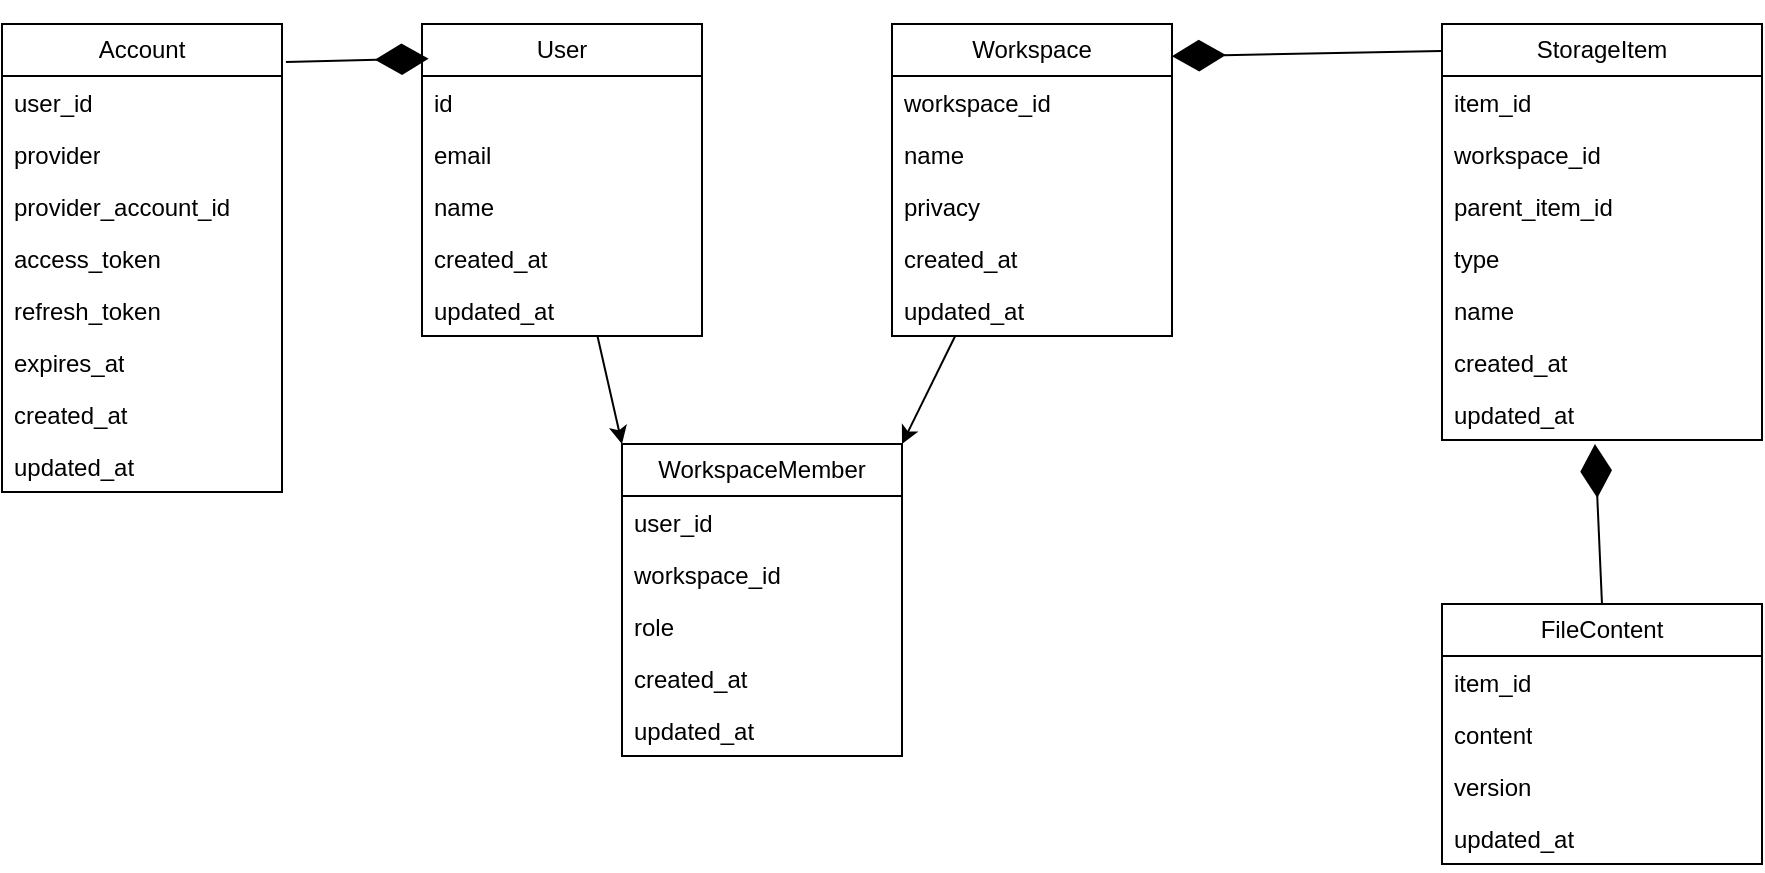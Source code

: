 <mxfile>
    <diagram name="Page-1" id="I0OLw2uU-P2F8fV9pG-x">
        <mxGraphModel dx="1807" dy="558" grid="1" gridSize="10" guides="1" tooltips="1" connect="1" arrows="1" fold="1" page="1" pageScale="1" pageWidth="850" pageHeight="1100" math="0" shadow="0">
            <root>
                <mxCell id="0"/>
                <mxCell id="1" parent="0"/>
                <mxCell id="30" style="edgeStyle=none;html=1;entryX=0;entryY=0;entryDx=0;entryDy=0;" parent="1" source="XedeXZ295ecX8Rhuh7tI-14" target="XedeXZ295ecX8Rhuh7tI-23" edge="1">
                    <mxGeometry relative="1" as="geometry"/>
                </mxCell>
                <mxCell id="XedeXZ295ecX8Rhuh7tI-14" value="User" style="swimlane;fontStyle=0;childLayout=stackLayout;horizontal=1;startSize=26;fillColor=none;horizontalStack=0;resizeParent=1;resizeParentMax=0;resizeLast=0;collapsible=1;marginBottom=0;whiteSpace=wrap;html=1;" parent="1" vertex="1">
                    <mxGeometry x="120" y="80" width="140" height="156" as="geometry">
                        <mxRectangle x="355" y="140" width="70" height="30" as="alternateBounds"/>
                    </mxGeometry>
                </mxCell>
                <mxCell id="XedeXZ295ecX8Rhuh7tI-15" value="id" style="text;strokeColor=none;fillColor=none;align=left;verticalAlign=top;spacingLeft=4;spacingRight=4;overflow=hidden;rotatable=0;points=[[0,0.5],[1,0.5]];portConstraint=eastwest;whiteSpace=wrap;html=1;" parent="XedeXZ295ecX8Rhuh7tI-14" vertex="1">
                    <mxGeometry y="26" width="140" height="26" as="geometry"/>
                </mxCell>
                <mxCell id="XedeXZ295ecX8Rhuh7tI-16" value="email" style="text;strokeColor=none;fillColor=none;align=left;verticalAlign=top;spacingLeft=4;spacingRight=4;overflow=hidden;rotatable=0;points=[[0,0.5],[1,0.5]];portConstraint=eastwest;whiteSpace=wrap;html=1;" parent="XedeXZ295ecX8Rhuh7tI-14" vertex="1">
                    <mxGeometry y="52" width="140" height="26" as="geometry"/>
                </mxCell>
                <mxCell id="XedeXZ295ecX8Rhuh7tI-17" value="name" style="text;strokeColor=none;fillColor=none;align=left;verticalAlign=top;spacingLeft=4;spacingRight=4;overflow=hidden;rotatable=0;points=[[0,0.5],[1,0.5]];portConstraint=eastwest;whiteSpace=wrap;html=1;" parent="XedeXZ295ecX8Rhuh7tI-14" vertex="1">
                    <mxGeometry y="78" width="140" height="26" as="geometry"/>
                </mxCell>
                <mxCell id="XedeXZ295ecX8Rhuh7tI-41" value="created_at" style="text;strokeColor=none;fillColor=none;align=left;verticalAlign=top;spacingLeft=4;spacingRight=4;overflow=hidden;rotatable=0;points=[[0,0.5],[1,0.5]];portConstraint=eastwest;whiteSpace=wrap;html=1;" parent="XedeXZ295ecX8Rhuh7tI-14" vertex="1">
                    <mxGeometry y="104" width="140" height="26" as="geometry"/>
                </mxCell>
                <mxCell id="XedeXZ295ecX8Rhuh7tI-42" value="updated_at" style="text;strokeColor=none;fillColor=none;align=left;verticalAlign=top;spacingLeft=4;spacingRight=4;overflow=hidden;rotatable=0;points=[[0,0.5],[1,0.5]];portConstraint=eastwest;whiteSpace=wrap;html=1;" parent="XedeXZ295ecX8Rhuh7tI-14" vertex="1">
                    <mxGeometry y="130" width="140" height="26" as="geometry"/>
                </mxCell>
                <mxCell id="31" style="edgeStyle=none;html=1;entryX=1;entryY=0;entryDx=0;entryDy=0;" parent="1" source="XedeXZ295ecX8Rhuh7tI-18" target="XedeXZ295ecX8Rhuh7tI-23" edge="1">
                    <mxGeometry relative="1" as="geometry"/>
                </mxCell>
                <mxCell id="XedeXZ295ecX8Rhuh7tI-18" value="Workspace" style="swimlane;fontStyle=0;childLayout=stackLayout;horizontal=1;startSize=26;fillColor=none;horizontalStack=0;resizeParent=1;resizeParentMax=0;resizeLast=0;collapsible=1;marginBottom=0;whiteSpace=wrap;html=1;" parent="1" vertex="1">
                    <mxGeometry x="355" y="80" width="140" height="156" as="geometry"/>
                </mxCell>
                <mxCell id="XedeXZ295ecX8Rhuh7tI-19" value="workspace_id" style="text;strokeColor=none;fillColor=none;align=left;verticalAlign=top;spacingLeft=4;spacingRight=4;overflow=hidden;rotatable=0;points=[[0,0.5],[1,0.5]];portConstraint=eastwest;whiteSpace=wrap;html=1;" parent="XedeXZ295ecX8Rhuh7tI-18" vertex="1">
                    <mxGeometry y="26" width="140" height="26" as="geometry"/>
                </mxCell>
                <mxCell id="XedeXZ295ecX8Rhuh7tI-21" value="name" style="text;strokeColor=none;fillColor=none;align=left;verticalAlign=top;spacingLeft=4;spacingRight=4;overflow=hidden;rotatable=0;points=[[0,0.5],[1,0.5]];portConstraint=eastwest;whiteSpace=wrap;html=1;" parent="XedeXZ295ecX8Rhuh7tI-18" vertex="1">
                    <mxGeometry y="52" width="140" height="26" as="geometry"/>
                </mxCell>
                <mxCell id="18" value="privacy" style="text;strokeColor=none;fillColor=none;align=left;verticalAlign=top;spacingLeft=4;spacingRight=4;overflow=hidden;rotatable=0;points=[[0,0.5],[1,0.5]];portConstraint=eastwest;whiteSpace=wrap;html=1;" parent="XedeXZ295ecX8Rhuh7tI-18" vertex="1">
                    <mxGeometry y="78" width="140" height="26" as="geometry"/>
                </mxCell>
                <mxCell id="XedeXZ295ecX8Rhuh7tI-43" value="created_at" style="text;strokeColor=none;fillColor=none;align=left;verticalAlign=top;spacingLeft=4;spacingRight=4;overflow=hidden;rotatable=0;points=[[0,0.5],[1,0.5]];portConstraint=eastwest;whiteSpace=wrap;html=1;" parent="XedeXZ295ecX8Rhuh7tI-18" vertex="1">
                    <mxGeometry y="104" width="140" height="26" as="geometry"/>
                </mxCell>
                <mxCell id="XedeXZ295ecX8Rhuh7tI-44" value="updated_at" style="text;strokeColor=none;fillColor=none;align=left;verticalAlign=top;spacingLeft=4;spacingRight=4;overflow=hidden;rotatable=0;points=[[0,0.5],[1,0.5]];portConstraint=eastwest;whiteSpace=wrap;html=1;" parent="XedeXZ295ecX8Rhuh7tI-18" vertex="1">
                    <mxGeometry y="130" width="140" height="26" as="geometry"/>
                </mxCell>
                <mxCell id="XedeXZ295ecX8Rhuh7tI-23" value="WorkspaceMember" style="swimlane;fontStyle=0;childLayout=stackLayout;horizontal=1;startSize=26;fillColor=none;horizontalStack=0;resizeParent=1;resizeParentMax=0;resizeLast=0;collapsible=1;marginBottom=0;whiteSpace=wrap;html=1;" parent="1" vertex="1">
                    <mxGeometry x="220" y="290" width="140" height="156" as="geometry"/>
                </mxCell>
                <mxCell id="XedeXZ295ecX8Rhuh7tI-24" value="user_id" style="text;strokeColor=none;fillColor=none;align=left;verticalAlign=top;spacingLeft=4;spacingRight=4;overflow=hidden;rotatable=0;points=[[0,0.5],[1,0.5]];portConstraint=eastwest;whiteSpace=wrap;html=1;" parent="XedeXZ295ecX8Rhuh7tI-23" vertex="1">
                    <mxGeometry y="26" width="140" height="26" as="geometry"/>
                </mxCell>
                <mxCell id="XedeXZ295ecX8Rhuh7tI-25" value="workspace_id" style="text;strokeColor=none;fillColor=none;align=left;verticalAlign=top;spacingLeft=4;spacingRight=4;overflow=hidden;rotatable=0;points=[[0,0.5],[1,0.5]];portConstraint=eastwest;whiteSpace=wrap;html=1;" parent="XedeXZ295ecX8Rhuh7tI-23" vertex="1">
                    <mxGeometry y="52" width="140" height="26" as="geometry"/>
                </mxCell>
                <mxCell id="16" value="role" style="text;strokeColor=none;fillColor=none;align=left;verticalAlign=top;spacingLeft=4;spacingRight=4;overflow=hidden;rotatable=0;points=[[0,0.5],[1,0.5]];portConstraint=eastwest;whiteSpace=wrap;html=1;" parent="XedeXZ295ecX8Rhuh7tI-23" vertex="1">
                    <mxGeometry y="78" width="140" height="26" as="geometry"/>
                </mxCell>
                <mxCell id="XedeXZ295ecX8Rhuh7tI-31" value="created_at" style="text;strokeColor=none;fillColor=none;align=left;verticalAlign=top;spacingLeft=4;spacingRight=4;overflow=hidden;rotatable=0;points=[[0,0.5],[1,0.5]];portConstraint=eastwest;whiteSpace=wrap;html=1;" parent="XedeXZ295ecX8Rhuh7tI-23" vertex="1">
                    <mxGeometry y="104" width="140" height="26" as="geometry"/>
                </mxCell>
                <mxCell id="15" value="updated_at" style="text;strokeColor=none;fillColor=none;align=left;verticalAlign=top;spacingLeft=4;spacingRight=4;overflow=hidden;rotatable=0;points=[[0,0.5],[1,0.5]];portConstraint=eastwest;whiteSpace=wrap;html=1;" parent="XedeXZ295ecX8Rhuh7tI-23" vertex="1">
                    <mxGeometry y="130" width="140" height="26" as="geometry"/>
                </mxCell>
                <mxCell id="XedeXZ295ecX8Rhuh7tI-32" value="StorageItem" style="swimlane;fontStyle=0;childLayout=stackLayout;horizontal=1;startSize=26;fillColor=none;horizontalStack=0;resizeParent=1;resizeParentMax=0;resizeLast=0;collapsible=1;marginBottom=0;whiteSpace=wrap;html=1;" parent="1" vertex="1">
                    <mxGeometry x="630" y="80" width="160" height="208" as="geometry"/>
                </mxCell>
                <mxCell id="XedeXZ295ecX8Rhuh7tI-33" value="item_id" style="text;strokeColor=none;fillColor=none;align=left;verticalAlign=top;spacingLeft=4;spacingRight=4;overflow=hidden;rotatable=0;points=[[0,0.5],[1,0.5]];portConstraint=eastwest;whiteSpace=wrap;html=1;" parent="XedeXZ295ecX8Rhuh7tI-32" vertex="1">
                    <mxGeometry y="26" width="160" height="26" as="geometry"/>
                </mxCell>
                <mxCell id="XedeXZ295ecX8Rhuh7tI-34" value="workspace_id" style="text;strokeColor=none;fillColor=none;align=left;verticalAlign=top;spacingLeft=4;spacingRight=4;overflow=hidden;rotatable=0;points=[[0,0.5],[1,0.5]];portConstraint=eastwest;whiteSpace=wrap;html=1;" parent="XedeXZ295ecX8Rhuh7tI-32" vertex="1">
                    <mxGeometry y="52" width="160" height="26" as="geometry"/>
                </mxCell>
                <mxCell id="XedeXZ295ecX8Rhuh7tI-35" value="parent_item_id" style="text;strokeColor=none;fillColor=none;align=left;verticalAlign=top;spacingLeft=4;spacingRight=4;overflow=hidden;rotatable=0;points=[[0,0.5],[1,0.5]];portConstraint=eastwest;whiteSpace=wrap;html=1;" parent="XedeXZ295ecX8Rhuh7tI-32" vertex="1">
                    <mxGeometry y="78" width="160" height="26" as="geometry"/>
                </mxCell>
                <mxCell id="XedeXZ295ecX8Rhuh7tI-36" value="type" style="text;strokeColor=none;fillColor=none;align=left;verticalAlign=top;spacingLeft=4;spacingRight=4;overflow=hidden;rotatable=0;points=[[0,0.5],[1,0.5]];portConstraint=eastwest;whiteSpace=wrap;html=1;" parent="XedeXZ295ecX8Rhuh7tI-32" vertex="1">
                    <mxGeometry y="104" width="160" height="26" as="geometry"/>
                </mxCell>
                <mxCell id="XedeXZ295ecX8Rhuh7tI-37" value="name" style="text;strokeColor=none;fillColor=none;align=left;verticalAlign=top;spacingLeft=4;spacingRight=4;overflow=hidden;rotatable=0;points=[[0,0.5],[1,0.5]];portConstraint=eastwest;whiteSpace=wrap;html=1;" parent="XedeXZ295ecX8Rhuh7tI-32" vertex="1">
                    <mxGeometry y="130" width="160" height="26" as="geometry"/>
                </mxCell>
                <mxCell id="19" value="created_at" style="text;strokeColor=none;fillColor=none;align=left;verticalAlign=top;spacingLeft=4;spacingRight=4;overflow=hidden;rotatable=0;points=[[0,0.5],[1,0.5]];portConstraint=eastwest;whiteSpace=wrap;html=1;" parent="XedeXZ295ecX8Rhuh7tI-32" vertex="1">
                    <mxGeometry y="156" width="160" height="26" as="geometry"/>
                </mxCell>
                <mxCell id="20" value="updated_at" style="text;strokeColor=none;fillColor=none;align=left;verticalAlign=top;spacingLeft=4;spacingRight=4;overflow=hidden;rotatable=0;points=[[0,0.5],[1,0.5]];portConstraint=eastwest;whiteSpace=wrap;html=1;" parent="XedeXZ295ecX8Rhuh7tI-32" vertex="1">
                    <mxGeometry y="182" width="160" height="26" as="geometry"/>
                </mxCell>
                <mxCell id="2" value="Account" style="swimlane;fontStyle=0;childLayout=stackLayout;horizontal=1;startSize=26;fillColor=none;horizontalStack=0;resizeParent=1;resizeParentMax=0;resizeLast=0;collapsible=1;marginBottom=0;whiteSpace=wrap;html=1;" parent="1" vertex="1">
                    <mxGeometry x="-90" y="80" width="140" height="234" as="geometry">
                        <mxRectangle x="355" y="140" width="70" height="30" as="alternateBounds"/>
                    </mxGeometry>
                </mxCell>
                <mxCell id="3" value="user_id" style="text;strokeColor=none;fillColor=none;align=left;verticalAlign=top;spacingLeft=4;spacingRight=4;overflow=hidden;rotatable=0;points=[[0,0.5],[1,0.5]];portConstraint=eastwest;whiteSpace=wrap;html=1;" parent="2" vertex="1">
                    <mxGeometry y="26" width="140" height="26" as="geometry"/>
                </mxCell>
                <mxCell id="5" value="provider" style="text;strokeColor=none;fillColor=none;align=left;verticalAlign=top;spacingLeft=4;spacingRight=4;overflow=hidden;rotatable=0;points=[[0,0.5],[1,0.5]];portConstraint=eastwest;whiteSpace=wrap;html=1;" parent="2" vertex="1">
                    <mxGeometry y="52" width="140" height="26" as="geometry"/>
                </mxCell>
                <mxCell id="6" value="provider_account_id" style="text;strokeColor=none;fillColor=none;align=left;verticalAlign=top;spacingLeft=4;spacingRight=4;overflow=hidden;rotatable=0;points=[[0,0.5],[1,0.5]];portConstraint=eastwest;whiteSpace=wrap;html=1;" parent="2" vertex="1">
                    <mxGeometry y="78" width="140" height="26" as="geometry"/>
                </mxCell>
                <mxCell id="7" value="access_token" style="text;strokeColor=none;fillColor=none;align=left;verticalAlign=top;spacingLeft=4;spacingRight=4;overflow=hidden;rotatable=0;points=[[0,0.5],[1,0.5]];portConstraint=eastwest;whiteSpace=wrap;html=1;" parent="2" vertex="1">
                    <mxGeometry y="104" width="140" height="26" as="geometry"/>
                </mxCell>
                <mxCell id="8" value="refresh_token" style="text;strokeColor=none;fillColor=none;align=left;verticalAlign=top;spacingLeft=4;spacingRight=4;overflow=hidden;rotatable=0;points=[[0,0.5],[1,0.5]];portConstraint=eastwest;whiteSpace=wrap;html=1;" parent="2" vertex="1">
                    <mxGeometry y="130" width="140" height="26" as="geometry"/>
                </mxCell>
                <mxCell id="9" value="expires_at" style="text;strokeColor=none;fillColor=none;align=left;verticalAlign=top;spacingLeft=4;spacingRight=4;overflow=hidden;rotatable=0;points=[[0,0.5],[1,0.5]];portConstraint=eastwest;whiteSpace=wrap;html=1;" parent="2" vertex="1">
                    <mxGeometry y="156" width="140" height="26" as="geometry"/>
                </mxCell>
                <mxCell id="10" value="created_at" style="text;strokeColor=none;fillColor=none;align=left;verticalAlign=top;spacingLeft=4;spacingRight=4;overflow=hidden;rotatable=0;points=[[0,0.5],[1,0.5]];portConstraint=eastwest;whiteSpace=wrap;html=1;" parent="2" vertex="1">
                    <mxGeometry y="182" width="140" height="26" as="geometry"/>
                </mxCell>
                <mxCell id="11" value="updated_at" style="text;strokeColor=none;fillColor=none;align=left;verticalAlign=top;spacingLeft=4;spacingRight=4;overflow=hidden;rotatable=0;points=[[0,0.5],[1,0.5]];portConstraint=eastwest;whiteSpace=wrap;html=1;" parent="2" vertex="1">
                    <mxGeometry y="208" width="140" height="26" as="geometry"/>
                </mxCell>
                <mxCell id="13" value="" style="endArrow=diamondThin;endFill=1;endSize=24;html=1;rounded=0;exitX=1.014;exitY=0.081;exitDx=0;exitDy=0;exitPerimeter=0;entryX=0.024;entryY=0.111;entryDx=0;entryDy=0;entryPerimeter=0;" parent="1" source="2" target="XedeXZ295ecX8Rhuh7tI-14" edge="1">
                    <mxGeometry width="160" relative="1" as="geometry">
                        <mxPoint x="-41.26" y="90.0" as="sourcePoint"/>
                        <mxPoint x="90" y="98" as="targetPoint"/>
                        <Array as="points"/>
                    </mxGeometry>
                </mxCell>
                <mxCell id="21" value="FileContent" style="swimlane;fontStyle=0;childLayout=stackLayout;horizontal=1;startSize=26;fillColor=none;horizontalStack=0;resizeParent=1;resizeParentMax=0;resizeLast=0;collapsible=1;marginBottom=0;whiteSpace=wrap;html=1;" parent="1" vertex="1">
                    <mxGeometry x="630" y="370" width="160" height="130" as="geometry"/>
                </mxCell>
                <mxCell id="22" value="item_id" style="text;strokeColor=none;fillColor=none;align=left;verticalAlign=top;spacingLeft=4;spacingRight=4;overflow=hidden;rotatable=0;points=[[0,0.5],[1,0.5]];portConstraint=eastwest;whiteSpace=wrap;html=1;" parent="21" vertex="1">
                    <mxGeometry y="26" width="160" height="26" as="geometry"/>
                </mxCell>
                <mxCell id="23" value="content" style="text;strokeColor=none;fillColor=none;align=left;verticalAlign=top;spacingLeft=4;spacingRight=4;overflow=hidden;rotatable=0;points=[[0,0.5],[1,0.5]];portConstraint=eastwest;whiteSpace=wrap;html=1;" parent="21" vertex="1">
                    <mxGeometry y="52" width="160" height="26" as="geometry"/>
                </mxCell>
                <mxCell id="24" value="version" style="text;strokeColor=none;fillColor=none;align=left;verticalAlign=top;spacingLeft=4;spacingRight=4;overflow=hidden;rotatable=0;points=[[0,0.5],[1,0.5]];portConstraint=eastwest;whiteSpace=wrap;html=1;" parent="21" vertex="1">
                    <mxGeometry y="78" width="160" height="26" as="geometry"/>
                </mxCell>
                <mxCell id="29" value="updated_at" style="text;strokeColor=none;fillColor=none;align=left;verticalAlign=top;spacingLeft=4;spacingRight=4;overflow=hidden;rotatable=0;points=[[0,0.5],[1,0.5]];portConstraint=eastwest;whiteSpace=wrap;html=1;" parent="21" vertex="1">
                    <mxGeometry y="104" width="160" height="26" as="geometry"/>
                </mxCell>
                <mxCell id="34" value="" style="endArrow=diamondThin;endFill=1;endSize=24;html=1;entryX=1;entryY=0.103;entryDx=0;entryDy=0;entryPerimeter=0;exitX=-0.002;exitY=0.065;exitDx=0;exitDy=0;exitPerimeter=0;" parent="1" source="XedeXZ295ecX8Rhuh7tI-32" target="XedeXZ295ecX8Rhuh7tI-18" edge="1">
                    <mxGeometry width="160" relative="1" as="geometry">
                        <mxPoint x="550" y="240" as="sourcePoint"/>
                        <mxPoint x="710" y="240" as="targetPoint"/>
                    </mxGeometry>
                </mxCell>
                <mxCell id="35" value="" style="endArrow=diamondThin;endFill=1;endSize=24;html=1;entryX=0.478;entryY=1.077;entryDx=0;entryDy=0;entryPerimeter=0;exitX=0.5;exitY=0;exitDx=0;exitDy=0;" parent="1" source="21" target="20" edge="1">
                    <mxGeometry width="160" relative="1" as="geometry">
                        <mxPoint x="640" y="115" as="sourcePoint"/>
                        <mxPoint x="530" y="116" as="targetPoint"/>
                    </mxGeometry>
                </mxCell>
            </root>
        </mxGraphModel>
    </diagram>
</mxfile>